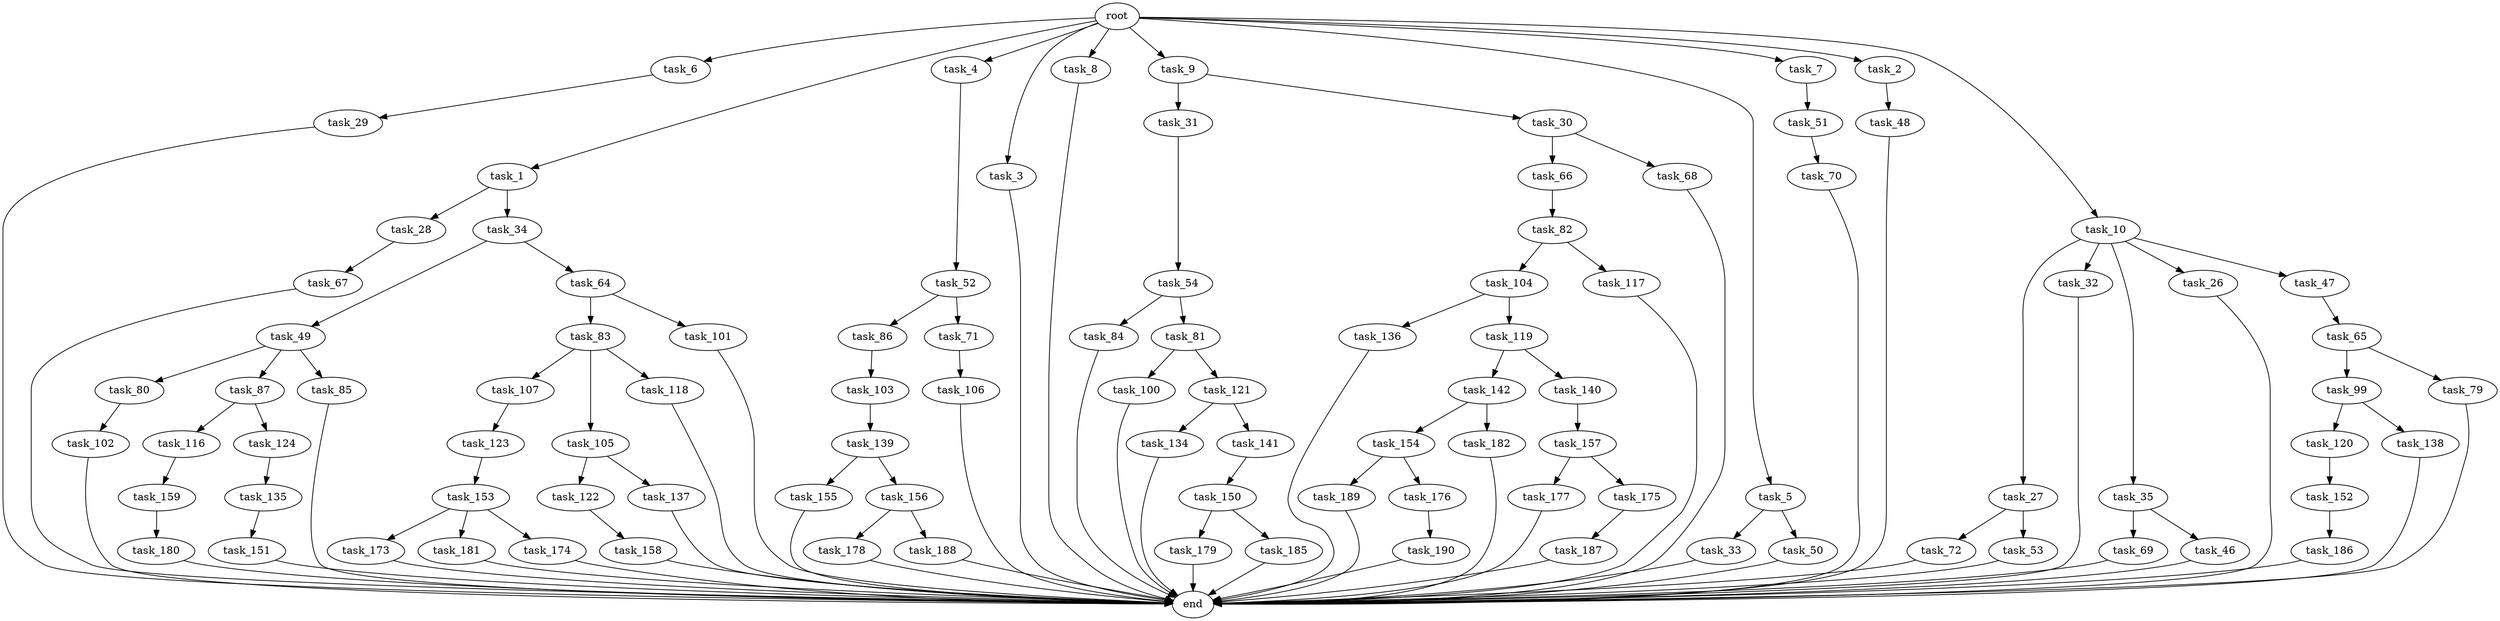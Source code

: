 digraph G {
  task_134 [size="549755813.888000"];
  task_6 [size="1.024000"];
  task_154 [size="420906795.008000"];
  task_136 [size="309237645.312000"];
  task_187 [size="420906795.008000"];
  task_123 [size="214748364.800000"];
  task_80 [size="420906795.008000"];
  task_66 [size="137438953.472000"];
  task_1 [size="1.024000"];
  task_82 [size="549755813.888000"];
  task_159 [size="858993459.200000"];
  task_68 [size="137438953.472000"];
  task_119 [size="309237645.312000"];
  task_190 [size="34359738.368000"];
  task_65 [size="549755813.888000"];
  task_83 [size="420906795.008000"];
  task_72 [size="309237645.312000"];
  root [size="0.000000"];
  task_178 [size="420906795.008000"];
  task_122 [size="34359738.368000"];
  task_179 [size="309237645.312000"];
  task_4 [size="1.024000"];
  task_3 [size="1.024000"];
  task_86 [size="137438953.472000"];
  task_189 [size="858993459.200000"];
  task_173 [size="309237645.312000"];
  task_101 [size="420906795.008000"];
  task_157 [size="420906795.008000"];
  task_182 [size="420906795.008000"];
  task_8 [size="1.024000"];
  task_120 [size="214748364.800000"];
  task_9 [size="1.024000"];
  task_27 [size="34359738.368000"];
  task_177 [size="858993459.200000"];
  task_116 [size="214748364.800000"];
  task_5 [size="1.024000"];
  task_107 [size="695784701.952000"];
  task_49 [size="137438953.472000"];
  task_54 [size="549755813.888000"];
  task_32 [size="34359738.368000"];
  task_100 [size="214748364.800000"];
  task_7 [size="1.024000"];
  task_188 [size="420906795.008000"];
  task_151 [size="695784701.952000"];
  task_99 [size="420906795.008000"];
  task_53 [size="309237645.312000"];
  task_181 [size="309237645.312000"];
  task_155 [size="214748364.800000"];
  task_35 [size="34359738.368000"];
  task_31 [size="309237645.312000"];
  task_186 [size="214748364.800000"];
  task_28 [size="858993459.200000"];
  task_142 [size="858993459.200000"];
  task_84 [size="858993459.200000"];
  task_137 [size="34359738.368000"];
  task_180 [size="695784701.952000"];
  task_121 [size="214748364.800000"];
  task_175 [size="858993459.200000"];
  task_141 [size="549755813.888000"];
  task_26 [size="34359738.368000"];
  task_2 [size="1.024000"];
  task_106 [size="549755813.888000"];
  task_105 [size="695784701.952000"];
  task_118 [size="695784701.952000"];
  task_152 [size="309237645.312000"];
  task_150 [size="214748364.800000"];
  task_81 [size="858993459.200000"];
  task_33 [size="309237645.312000"];
  task_79 [size="420906795.008000"];
  task_87 [size="420906795.008000"];
  task_50 [size="309237645.312000"];
  task_176 [size="858993459.200000"];
  task_104 [size="34359738.368000"];
  task_158 [size="695784701.952000"];
  task_174 [size="309237645.312000"];
  task_103 [size="214748364.800000"];
  task_70 [size="549755813.888000"];
  task_30 [size="309237645.312000"];
  task_156 [size="214748364.800000"];
  task_67 [size="695784701.952000"];
  task_48 [size="214748364.800000"];
  task_10 [size="1.024000"];
  task_124 [size="214748364.800000"];
  task_135 [size="77309411.328000"];
  task_52 [size="77309411.328000"];
  task_85 [size="420906795.008000"];
  task_185 [size="309237645.312000"];
  task_29 [size="309237645.312000"];
  task_102 [size="420906795.008000"];
  task_153 [size="549755813.888000"];
  task_139 [size="34359738.368000"];
  task_117 [size="34359738.368000"];
  task_47 [size="34359738.368000"];
  task_69 [size="214748364.800000"];
  task_140 [size="858993459.200000"];
  end [size="0.000000"];
  task_71 [size="137438953.472000"];
  task_46 [size="214748364.800000"];
  task_34 [size="858993459.200000"];
  task_51 [size="214748364.800000"];
  task_138 [size="214748364.800000"];
  task_64 [size="137438953.472000"];

  task_134 -> end [size="1.000000"];
  task_6 -> task_29 [size="301989888.000000"];
  task_154 -> task_176 [size="838860800.000000"];
  task_154 -> task_189 [size="838860800.000000"];
  task_136 -> end [size="1.000000"];
  task_187 -> end [size="1.000000"];
  task_123 -> task_153 [size="536870912.000000"];
  task_80 -> task_102 [size="411041792.000000"];
  task_66 -> task_82 [size="536870912.000000"];
  task_1 -> task_34 [size="838860800.000000"];
  task_1 -> task_28 [size="838860800.000000"];
  task_82 -> task_104 [size="33554432.000000"];
  task_82 -> task_117 [size="33554432.000000"];
  task_159 -> task_180 [size="679477248.000000"];
  task_68 -> end [size="1.000000"];
  task_119 -> task_142 [size="838860800.000000"];
  task_119 -> task_140 [size="838860800.000000"];
  task_190 -> end [size="1.000000"];
  task_65 -> task_99 [size="411041792.000000"];
  task_65 -> task_79 [size="411041792.000000"];
  task_83 -> task_107 [size="679477248.000000"];
  task_83 -> task_105 [size="679477248.000000"];
  task_83 -> task_118 [size="679477248.000000"];
  task_72 -> end [size="1.000000"];
  root -> task_2 [size="1.000000"];
  root -> task_6 [size="1.000000"];
  root -> task_7 [size="1.000000"];
  root -> task_4 [size="1.000000"];
  root -> task_3 [size="1.000000"];
  root -> task_5 [size="1.000000"];
  root -> task_1 [size="1.000000"];
  root -> task_8 [size="1.000000"];
  root -> task_9 [size="1.000000"];
  root -> task_10 [size="1.000000"];
  task_178 -> end [size="1.000000"];
  task_122 -> task_158 [size="679477248.000000"];
  task_179 -> end [size="1.000000"];
  task_4 -> task_52 [size="75497472.000000"];
  task_3 -> end [size="1.000000"];
  task_86 -> task_103 [size="209715200.000000"];
  task_189 -> end [size="1.000000"];
  task_173 -> end [size="1.000000"];
  task_101 -> end [size="1.000000"];
  task_157 -> task_177 [size="838860800.000000"];
  task_157 -> task_175 [size="838860800.000000"];
  task_182 -> end [size="1.000000"];
  task_8 -> end [size="1.000000"];
  task_120 -> task_152 [size="301989888.000000"];
  task_9 -> task_31 [size="301989888.000000"];
  task_9 -> task_30 [size="301989888.000000"];
  task_27 -> task_53 [size="301989888.000000"];
  task_27 -> task_72 [size="301989888.000000"];
  task_177 -> end [size="1.000000"];
  task_116 -> task_159 [size="838860800.000000"];
  task_5 -> task_50 [size="301989888.000000"];
  task_5 -> task_33 [size="301989888.000000"];
  task_107 -> task_123 [size="209715200.000000"];
  task_49 -> task_87 [size="411041792.000000"];
  task_49 -> task_80 [size="411041792.000000"];
  task_49 -> task_85 [size="411041792.000000"];
  task_54 -> task_81 [size="838860800.000000"];
  task_54 -> task_84 [size="838860800.000000"];
  task_32 -> end [size="1.000000"];
  task_100 -> end [size="1.000000"];
  task_7 -> task_51 [size="209715200.000000"];
  task_188 -> end [size="1.000000"];
  task_151 -> end [size="1.000000"];
  task_99 -> task_138 [size="209715200.000000"];
  task_99 -> task_120 [size="209715200.000000"];
  task_53 -> end [size="1.000000"];
  task_181 -> end [size="1.000000"];
  task_155 -> end [size="1.000000"];
  task_35 -> task_46 [size="209715200.000000"];
  task_35 -> task_69 [size="209715200.000000"];
  task_31 -> task_54 [size="536870912.000000"];
  task_186 -> end [size="1.000000"];
  task_28 -> task_67 [size="679477248.000000"];
  task_142 -> task_182 [size="411041792.000000"];
  task_142 -> task_154 [size="411041792.000000"];
  task_84 -> end [size="1.000000"];
  task_137 -> end [size="1.000000"];
  task_180 -> end [size="1.000000"];
  task_121 -> task_134 [size="536870912.000000"];
  task_121 -> task_141 [size="536870912.000000"];
  task_175 -> task_187 [size="411041792.000000"];
  task_141 -> task_150 [size="209715200.000000"];
  task_26 -> end [size="1.000000"];
  task_2 -> task_48 [size="209715200.000000"];
  task_106 -> end [size="1.000000"];
  task_105 -> task_122 [size="33554432.000000"];
  task_105 -> task_137 [size="33554432.000000"];
  task_118 -> end [size="1.000000"];
  task_152 -> task_186 [size="209715200.000000"];
  task_150 -> task_185 [size="301989888.000000"];
  task_150 -> task_179 [size="301989888.000000"];
  task_81 -> task_100 [size="209715200.000000"];
  task_81 -> task_121 [size="209715200.000000"];
  task_33 -> end [size="1.000000"];
  task_79 -> end [size="1.000000"];
  task_87 -> task_124 [size="209715200.000000"];
  task_87 -> task_116 [size="209715200.000000"];
  task_50 -> end [size="1.000000"];
  task_176 -> task_190 [size="33554432.000000"];
  task_104 -> task_136 [size="301989888.000000"];
  task_104 -> task_119 [size="301989888.000000"];
  task_158 -> end [size="1.000000"];
  task_174 -> end [size="1.000000"];
  task_103 -> task_139 [size="33554432.000000"];
  task_70 -> end [size="1.000000"];
  task_30 -> task_66 [size="134217728.000000"];
  task_30 -> task_68 [size="134217728.000000"];
  task_156 -> task_178 [size="411041792.000000"];
  task_156 -> task_188 [size="411041792.000000"];
  task_67 -> end [size="1.000000"];
  task_48 -> end [size="1.000000"];
  task_10 -> task_27 [size="33554432.000000"];
  task_10 -> task_26 [size="33554432.000000"];
  task_10 -> task_32 [size="33554432.000000"];
  task_10 -> task_47 [size="33554432.000000"];
  task_10 -> task_35 [size="33554432.000000"];
  task_124 -> task_135 [size="75497472.000000"];
  task_135 -> task_151 [size="679477248.000000"];
  task_52 -> task_86 [size="134217728.000000"];
  task_52 -> task_71 [size="134217728.000000"];
  task_85 -> end [size="1.000000"];
  task_185 -> end [size="1.000000"];
  task_29 -> end [size="1.000000"];
  task_102 -> end [size="1.000000"];
  task_153 -> task_174 [size="301989888.000000"];
  task_153 -> task_173 [size="301989888.000000"];
  task_153 -> task_181 [size="301989888.000000"];
  task_139 -> task_156 [size="209715200.000000"];
  task_139 -> task_155 [size="209715200.000000"];
  task_117 -> end [size="1.000000"];
  task_47 -> task_65 [size="536870912.000000"];
  task_69 -> end [size="1.000000"];
  task_140 -> task_157 [size="411041792.000000"];
  task_71 -> task_106 [size="536870912.000000"];
  task_46 -> end [size="1.000000"];
  task_34 -> task_49 [size="134217728.000000"];
  task_34 -> task_64 [size="134217728.000000"];
  task_51 -> task_70 [size="536870912.000000"];
  task_138 -> end [size="1.000000"];
  task_64 -> task_101 [size="411041792.000000"];
  task_64 -> task_83 [size="411041792.000000"];
}
